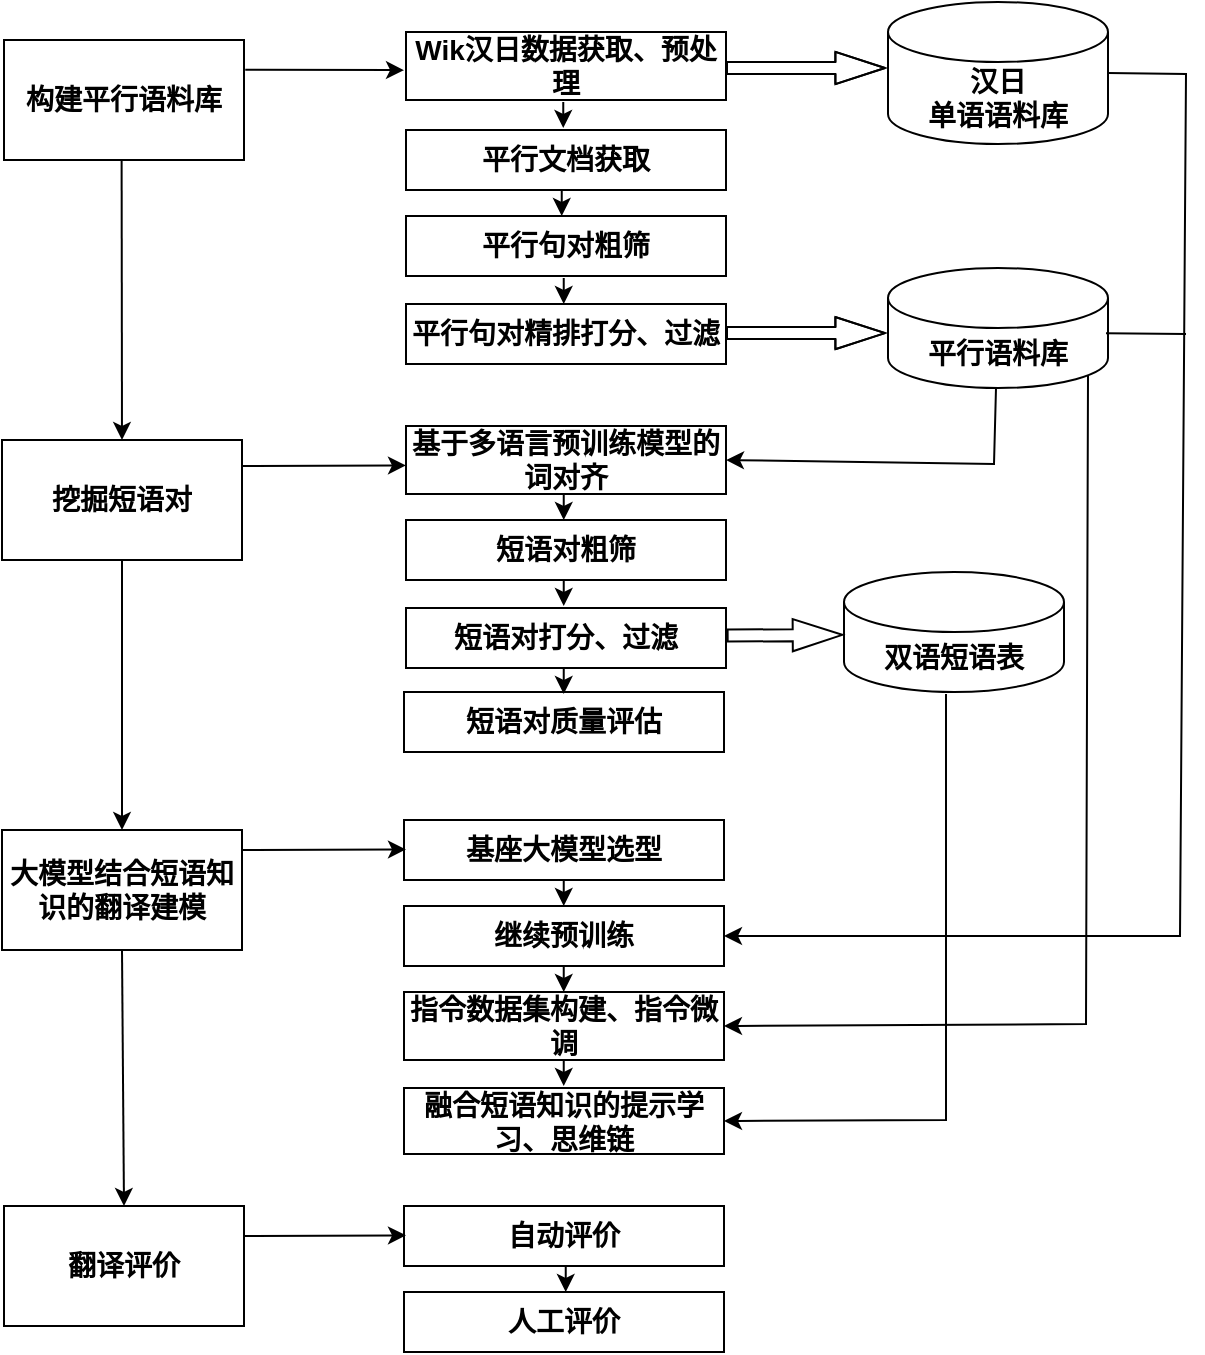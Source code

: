 <mxfile version="24.2.5" type="github">
  <diagram name="第 1 页" id="-u-DV1lfXEBN9TmRHup7">
    <mxGraphModel dx="1386" dy="835" grid="0" gridSize="10" guides="1" tooltips="1" connect="1" arrows="1" fold="1" page="1" pageScale="1" pageWidth="827" pageHeight="1169" math="0" shadow="0">
      <root>
        <mxCell id="0" />
        <mxCell id="1" parent="0" />
        <mxCell id="0YlX4NZNZCxpl2N6hZSD-1" value="&lt;font style=&quot;font-size: 14px;&quot;&gt;&lt;b&gt;平行文档获取&lt;/b&gt;&lt;/font&gt;" style="rounded=0;whiteSpace=wrap;html=1;" parent="1" vertex="1">
          <mxGeometry x="320" y="125" width="160" height="30" as="geometry" />
        </mxCell>
        <mxCell id="0YlX4NZNZCxpl2N6hZSD-2" value="&lt;font style=&quot;font-size: 14px;&quot;&gt;&lt;b&gt;挖掘短语对&lt;/b&gt;&lt;/font&gt;" style="rounded=0;whiteSpace=wrap;html=1;" parent="1" vertex="1">
          <mxGeometry x="118" y="280" width="120" height="60" as="geometry" />
        </mxCell>
        <mxCell id="0YlX4NZNZCxpl2N6hZSD-4" value="&lt;font style=&quot;font-size: 14px;&quot;&gt;&lt;b&gt;大模型结合短语知识的翻译建模&lt;/b&gt;&lt;/font&gt;" style="rounded=0;whiteSpace=wrap;html=1;" parent="1" vertex="1">
          <mxGeometry x="118" y="475" width="120" height="60" as="geometry" />
        </mxCell>
        <mxCell id="0YlX4NZNZCxpl2N6hZSD-5" value="&lt;font style=&quot;font-size: 14px;&quot;&gt;&lt;b&gt;构建平行语料库&lt;/b&gt;&lt;/font&gt;" style="rounded=0;whiteSpace=wrap;html=1;" parent="1" vertex="1">
          <mxGeometry x="119" y="80" width="120" height="60" as="geometry" />
        </mxCell>
        <mxCell id="0YlX4NZNZCxpl2N6hZSD-6" value="&lt;font style=&quot;font-size: 14px;&quot;&gt;&lt;b&gt;平行句对粗筛&lt;/b&gt;&lt;/font&gt;" style="rounded=0;whiteSpace=wrap;html=1;" parent="1" vertex="1">
          <mxGeometry x="320" y="168" width="160" height="30" as="geometry" />
        </mxCell>
        <mxCell id="0YlX4NZNZCxpl2N6hZSD-7" value="&lt;font style=&quot;font-size: 14px;&quot;&gt;&lt;b&gt;平行句对精排打分、过滤&lt;/b&gt;&lt;/font&gt;" style="rounded=0;whiteSpace=wrap;html=1;" parent="1" vertex="1">
          <mxGeometry x="320" y="212" width="160" height="30" as="geometry" />
        </mxCell>
        <mxCell id="0YlX4NZNZCxpl2N6hZSD-8" value="&lt;font style=&quot;font-size: 14px;&quot;&gt;&lt;b&gt;平行语料库&lt;/b&gt;&lt;/font&gt;" style="shape=cylinder3;whiteSpace=wrap;html=1;boundedLbl=1;backgroundOutline=1;size=15;" parent="1" vertex="1">
          <mxGeometry x="561" y="194" width="110" height="60" as="geometry" />
        </mxCell>
        <mxCell id="0YlX4NZNZCxpl2N6hZSD-9" value="&lt;font style=&quot;font-size: 14px;&quot;&gt;&lt;b&gt;Wik汉日数据获取、预处理&lt;/b&gt;&lt;/font&gt;" style="rounded=0;whiteSpace=wrap;html=1;" parent="1" vertex="1">
          <mxGeometry x="320" y="76" width="160" height="34" as="geometry" />
        </mxCell>
        <mxCell id="0YlX4NZNZCxpl2N6hZSD-10" value="&lt;font style=&quot;font-size: 14px;&quot;&gt;&lt;b style=&quot;&quot;&gt;汉日&lt;/b&gt;&lt;/font&gt;&lt;div style=&quot;font-size: 14px;&quot;&gt;&lt;b style=&quot;&quot;&gt;&lt;font style=&quot;font-size: 14px;&quot;&gt;单语语料库&lt;/font&gt;&lt;/b&gt;&lt;/div&gt;" style="shape=cylinder3;whiteSpace=wrap;html=1;boundedLbl=1;backgroundOutline=1;size=15;" parent="1" vertex="1">
          <mxGeometry x="561" y="61" width="110" height="71" as="geometry" />
        </mxCell>
        <mxCell id="0YlX4NZNZCxpl2N6hZSD-11" value="" style="shape=flexArrow;endArrow=classic;html=1;rounded=0;width=6;endWidth=9.091;endSize=7.936;" parent="1" edge="1">
          <mxGeometry width="50" height="50" relative="1" as="geometry">
            <mxPoint x="480" y="94" as="sourcePoint" />
            <mxPoint x="560" y="94" as="targetPoint" />
            <Array as="points">
              <mxPoint x="520" y="94" />
            </Array>
          </mxGeometry>
        </mxCell>
        <mxCell id="0YlX4NZNZCxpl2N6hZSD-12" value="" style="shape=flexArrow;endArrow=classic;html=1;rounded=0;width=6;endWidth=9.091;endSize=7.936;" parent="1" edge="1">
          <mxGeometry width="50" height="50" relative="1" as="geometry">
            <mxPoint x="480" y="226.55" as="sourcePoint" />
            <mxPoint x="560" y="226.55" as="targetPoint" />
            <Array as="points">
              <mxPoint x="520" y="226.55" />
            </Array>
          </mxGeometry>
        </mxCell>
        <mxCell id="0YlX4NZNZCxpl2N6hZSD-13" value="&lt;font style=&quot;font-size: 14px;&quot;&gt;&lt;b&gt;基于多语言预训练模型的词对齐&lt;/b&gt;&lt;/font&gt;" style="rounded=0;whiteSpace=wrap;html=1;" parent="1" vertex="1">
          <mxGeometry x="320" y="273" width="160" height="34" as="geometry" />
        </mxCell>
        <mxCell id="0YlX4NZNZCxpl2N6hZSD-14" value="&lt;font style=&quot;font-size: 14px;&quot;&gt;&lt;b&gt;短语对粗筛&lt;/b&gt;&lt;/font&gt;" style="rounded=0;whiteSpace=wrap;html=1;" parent="1" vertex="1">
          <mxGeometry x="320" y="320" width="160" height="30" as="geometry" />
        </mxCell>
        <mxCell id="0YlX4NZNZCxpl2N6hZSD-15" value="&lt;font style=&quot;font-size: 14px;&quot;&gt;&lt;b&gt;短语对打分、过滤&lt;/b&gt;&lt;/font&gt;" style="rounded=0;whiteSpace=wrap;html=1;" parent="1" vertex="1">
          <mxGeometry x="320" y="364" width="160" height="30" as="geometry" />
        </mxCell>
        <mxCell id="0YlX4NZNZCxpl2N6hZSD-16" value="&lt;font style=&quot;font-size: 14px;&quot;&gt;&lt;b&gt;双语短语表&lt;/b&gt;&lt;/font&gt;" style="shape=cylinder3;whiteSpace=wrap;html=1;boundedLbl=1;backgroundOutline=1;size=15;" parent="1" vertex="1">
          <mxGeometry x="539" y="346" width="110" height="60" as="geometry" />
        </mxCell>
        <mxCell id="0YlX4NZNZCxpl2N6hZSD-17" value="" style="shape=flexArrow;endArrow=classic;html=1;rounded=0;width=6;endWidth=9.091;endSize=7.936;exitX=1.002;exitY=0.46;exitDx=0;exitDy=0;exitPerimeter=0;entryX=-0.003;entryY=0.524;entryDx=0;entryDy=0;entryPerimeter=0;" parent="1" source="0YlX4NZNZCxpl2N6hZSD-15" target="0YlX4NZNZCxpl2N6hZSD-16" edge="1">
          <mxGeometry width="50" height="50" relative="1" as="geometry">
            <mxPoint x="480" y="380" as="sourcePoint" />
            <mxPoint x="542" y="378.55" as="targetPoint" />
            <Array as="points" />
          </mxGeometry>
        </mxCell>
        <mxCell id="0YlX4NZNZCxpl2N6hZSD-26" value="&lt;font style=&quot;font-size: 14px;&quot;&gt;&lt;b&gt;指令数据集构建、指令微调&lt;/b&gt;&lt;/font&gt;" style="rounded=0;whiteSpace=wrap;html=1;" parent="1" vertex="1">
          <mxGeometry x="319" y="556" width="160" height="34" as="geometry" />
        </mxCell>
        <mxCell id="0YlX4NZNZCxpl2N6hZSD-27" value="&lt;font style=&quot;font-size: 14px;&quot;&gt;&lt;b&gt;融合短语知识的提示学习、思维链&lt;/b&gt;&lt;/font&gt;" style="rounded=0;whiteSpace=wrap;html=1;" parent="1" vertex="1">
          <mxGeometry x="319" y="604" width="160" height="33" as="geometry" />
        </mxCell>
        <mxCell id="0YlX4NZNZCxpl2N6hZSD-28" value="&lt;font style=&quot;font-size: 14px;&quot;&gt;&lt;b&gt;基座大模型选型&lt;/b&gt;&lt;/font&gt;" style="rounded=0;whiteSpace=wrap;html=1;" parent="1" vertex="1">
          <mxGeometry x="319" y="470" width="160" height="30" as="geometry" />
        </mxCell>
        <mxCell id="0YlX4NZNZCxpl2N6hZSD-29" value="&lt;font style=&quot;font-size: 14px;&quot;&gt;&lt;b&gt;继续预训练&lt;/b&gt;&lt;/font&gt;" style="rounded=0;whiteSpace=wrap;html=1;" parent="1" vertex="1">
          <mxGeometry x="319" y="513" width="160" height="30" as="geometry" />
        </mxCell>
        <mxCell id="0YlX4NZNZCxpl2N6hZSD-31" value="&lt;font style=&quot;font-size: 14px;&quot;&gt;&lt;b&gt;翻译评价&lt;/b&gt;&lt;/font&gt;" style="rounded=0;whiteSpace=wrap;html=1;" parent="1" vertex="1">
          <mxGeometry x="119" y="663" width="120" height="60" as="geometry" />
        </mxCell>
        <mxCell id="0YlX4NZNZCxpl2N6hZSD-32" value="&lt;font style=&quot;font-size: 14px;&quot;&gt;&lt;b&gt;短语对质量评估&lt;/b&gt;&lt;/font&gt;" style="rounded=0;whiteSpace=wrap;html=1;" parent="1" vertex="1">
          <mxGeometry x="319" y="406" width="160" height="30" as="geometry" />
        </mxCell>
        <mxCell id="0YlX4NZNZCxpl2N6hZSD-33" value="&lt;font style=&quot;font-size: 14px;&quot;&gt;&lt;b&gt;人工评价&lt;/b&gt;&lt;/font&gt;" style="rounded=0;whiteSpace=wrap;html=1;" parent="1" vertex="1">
          <mxGeometry x="319" y="706" width="160" height="30" as="geometry" />
        </mxCell>
        <mxCell id="0YlX4NZNZCxpl2N6hZSD-34" value="&lt;font style=&quot;font-size: 14px;&quot;&gt;&lt;b&gt;自动评价&lt;/b&gt;&lt;/font&gt;" style="rounded=0;whiteSpace=wrap;html=1;" parent="1" vertex="1">
          <mxGeometry x="319" y="663" width="160" height="30" as="geometry" />
        </mxCell>
        <mxCell id="0YlX4NZNZCxpl2N6hZSD-40" value="" style="endArrow=classic;html=1;rounded=0;entryX=-0.004;entryY=0.673;entryDx=0;entryDy=0;entryPerimeter=0;" parent="1" edge="1">
          <mxGeometry width="50" height="50" relative="1" as="geometry">
            <mxPoint x="239.64" y="94.88" as="sourcePoint" />
            <mxPoint x="319" y="95.07" as="targetPoint" />
          </mxGeometry>
        </mxCell>
        <mxCell id="0YlX4NZNZCxpl2N6hZSD-41" value="" style="endArrow=classic;html=1;rounded=0;entryX=-0.004;entryY=0.673;entryDx=0;entryDy=0;entryPerimeter=0;exitX=1.004;exitY=0.217;exitDx=0;exitDy=0;exitPerimeter=0;" parent="1" source="0YlX4NZNZCxpl2N6hZSD-2" edge="1">
          <mxGeometry width="50" height="50" relative="1" as="geometry">
            <mxPoint x="240" y="293" as="sourcePoint" />
            <mxPoint x="320" y="292.71" as="targetPoint" />
          </mxGeometry>
        </mxCell>
        <mxCell id="0YlX4NZNZCxpl2N6hZSD-42" value="" style="endArrow=classic;html=1;rounded=0;entryX=-0.004;entryY=0.673;entryDx=0;entryDy=0;entryPerimeter=0;exitX=1.004;exitY=0.217;exitDx=0;exitDy=0;exitPerimeter=0;" parent="1" edge="1">
          <mxGeometry width="50" height="50" relative="1" as="geometry">
            <mxPoint x="238" y="485" as="sourcePoint" />
            <mxPoint x="320" y="484.71" as="targetPoint" />
          </mxGeometry>
        </mxCell>
        <mxCell id="0YlX4NZNZCxpl2N6hZSD-43" value="" style="endArrow=classic;html=1;rounded=0;entryX=-0.004;entryY=0.673;entryDx=0;entryDy=0;entryPerimeter=0;" parent="1" edge="1">
          <mxGeometry width="50" height="50" relative="1" as="geometry">
            <mxPoint x="239" y="678" as="sourcePoint" />
            <mxPoint x="320" y="677.68" as="targetPoint" />
          </mxGeometry>
        </mxCell>
        <mxCell id="0YlX4NZNZCxpl2N6hZSD-44" value="" style="endArrow=classic;html=1;rounded=0;" parent="1" edge="1">
          <mxGeometry width="50" height="50" relative="1" as="geometry">
            <mxPoint x="398.87" y="394" as="sourcePoint" />
            <mxPoint x="398.87" y="407" as="targetPoint" />
          </mxGeometry>
        </mxCell>
        <mxCell id="0YlX4NZNZCxpl2N6hZSD-45" value="" style="endArrow=classic;html=1;rounded=0;" parent="1" edge="1">
          <mxGeometry width="50" height="50" relative="1" as="geometry">
            <mxPoint x="398.63" y="111" as="sourcePoint" />
            <mxPoint x="398.63" y="124" as="targetPoint" />
          </mxGeometry>
        </mxCell>
        <mxCell id="0YlX4NZNZCxpl2N6hZSD-46" value="" style="endArrow=classic;html=1;rounded=0;" parent="1" edge="1">
          <mxGeometry width="50" height="50" relative="1" as="geometry">
            <mxPoint x="398.87" y="199" as="sourcePoint" />
            <mxPoint x="398.87" y="212" as="targetPoint" />
          </mxGeometry>
        </mxCell>
        <mxCell id="0YlX4NZNZCxpl2N6hZSD-47" value="" style="endArrow=classic;html=1;rounded=0;" parent="1" edge="1">
          <mxGeometry width="50" height="50" relative="1" as="geometry">
            <mxPoint x="397.87" y="155" as="sourcePoint" />
            <mxPoint x="397.87" y="168" as="targetPoint" />
          </mxGeometry>
        </mxCell>
        <mxCell id="0YlX4NZNZCxpl2N6hZSD-48" value="" style="endArrow=classic;html=1;rounded=0;" parent="1" edge="1">
          <mxGeometry width="50" height="50" relative="1" as="geometry">
            <mxPoint x="398.87" y="307" as="sourcePoint" />
            <mxPoint x="398.87" y="320" as="targetPoint" />
          </mxGeometry>
        </mxCell>
        <mxCell id="0YlX4NZNZCxpl2N6hZSD-49" value="" style="endArrow=classic;html=1;rounded=0;" parent="1" edge="1">
          <mxGeometry width="50" height="50" relative="1" as="geometry">
            <mxPoint x="398.87" y="350" as="sourcePoint" />
            <mxPoint x="398.87" y="363" as="targetPoint" />
          </mxGeometry>
        </mxCell>
        <mxCell id="0YlX4NZNZCxpl2N6hZSD-50" value="" style="endArrow=classic;html=1;rounded=0;" parent="1" edge="1">
          <mxGeometry width="50" height="50" relative="1" as="geometry">
            <mxPoint x="399.87" y="693" as="sourcePoint" />
            <mxPoint x="399.87" y="706" as="targetPoint" />
          </mxGeometry>
        </mxCell>
        <mxCell id="0YlX4NZNZCxpl2N6hZSD-51" value="" style="endArrow=classic;html=1;rounded=0;" parent="1" edge="1">
          <mxGeometry width="50" height="50" relative="1" as="geometry">
            <mxPoint x="398.87" y="543" as="sourcePoint" />
            <mxPoint x="398.87" y="556" as="targetPoint" />
          </mxGeometry>
        </mxCell>
        <mxCell id="0YlX4NZNZCxpl2N6hZSD-52" value="" style="endArrow=classic;html=1;rounded=0;" parent="1" edge="1">
          <mxGeometry width="50" height="50" relative="1" as="geometry">
            <mxPoint x="398.87" y="500" as="sourcePoint" />
            <mxPoint x="398.87" y="513" as="targetPoint" />
          </mxGeometry>
        </mxCell>
        <mxCell id="0YlX4NZNZCxpl2N6hZSD-53" value="" style="endArrow=classic;html=1;rounded=0;" parent="1" edge="1">
          <mxGeometry width="50" height="50" relative="1" as="geometry">
            <mxPoint x="398.87" y="590" as="sourcePoint" />
            <mxPoint x="398.87" y="603" as="targetPoint" />
          </mxGeometry>
        </mxCell>
        <mxCell id="0YlX4NZNZCxpl2N6hZSD-55" value="" style="endArrow=classic;html=1;rounded=0;exitX=0.5;exitY=1;exitDx=0;exitDy=0;entryX=0.5;entryY=0;entryDx=0;entryDy=0;" parent="1" source="0YlX4NZNZCxpl2N6hZSD-2" target="0YlX4NZNZCxpl2N6hZSD-4" edge="1">
          <mxGeometry width="50" height="50" relative="1" as="geometry">
            <mxPoint x="280" y="320" as="sourcePoint" />
            <mxPoint x="283" y="413" as="targetPoint" />
          </mxGeometry>
        </mxCell>
        <mxCell id="0YlX4NZNZCxpl2N6hZSD-56" value="" style="endArrow=classic;html=1;rounded=0;exitX=0.5;exitY=1;exitDx=0;exitDy=0;entryX=0.5;entryY=0;entryDx=0;entryDy=0;" parent="1" source="0YlX4NZNZCxpl2N6hZSD-4" target="0YlX4NZNZCxpl2N6hZSD-31" edge="1">
          <mxGeometry width="50" height="50" relative="1" as="geometry">
            <mxPoint x="178.81" y="540" as="sourcePoint" />
            <mxPoint x="178.81" y="675" as="targetPoint" />
          </mxGeometry>
        </mxCell>
        <mxCell id="0YlX4NZNZCxpl2N6hZSD-57" value="" style="endArrow=classic;html=1;rounded=0;exitX=0.5;exitY=1;exitDx=0;exitDy=0;entryX=0.5;entryY=0;entryDx=0;entryDy=0;" parent="1" target="0YlX4NZNZCxpl2N6hZSD-2" edge="1">
          <mxGeometry width="50" height="50" relative="1" as="geometry">
            <mxPoint x="177.81" y="140" as="sourcePoint" />
            <mxPoint x="177.81" y="275" as="targetPoint" />
          </mxGeometry>
        </mxCell>
        <mxCell id="0YlX4NZNZCxpl2N6hZSD-58" value="" style="endArrow=classic;html=1;rounded=0;entryX=1;entryY=0.5;entryDx=0;entryDy=0;" parent="1" target="0YlX4NZNZCxpl2N6hZSD-13" edge="1">
          <mxGeometry width="50" height="50" relative="1" as="geometry">
            <mxPoint x="615" y="254" as="sourcePoint" />
            <mxPoint x="615.63" y="394" as="targetPoint" />
            <Array as="points">
              <mxPoint x="614" y="292" />
            </Array>
          </mxGeometry>
        </mxCell>
        <mxCell id="0YlX4NZNZCxpl2N6hZSD-59" value="" style="endArrow=classic;html=1;rounded=0;entryX=1;entryY=0.5;entryDx=0;entryDy=0;" parent="1" target="0YlX4NZNZCxpl2N6hZSD-27" edge="1">
          <mxGeometry width="50" height="50" relative="1" as="geometry">
            <mxPoint x="590" y="407" as="sourcePoint" />
            <mxPoint x="480" y="570" as="targetPoint" />
            <Array as="points">
              <mxPoint x="590" y="620" />
            </Array>
          </mxGeometry>
        </mxCell>
        <mxCell id="0YlX4NZNZCxpl2N6hZSD-60" value="" style="endArrow=classic;html=1;rounded=0;entryX=1;entryY=0.5;entryDx=0;entryDy=0;exitX=1;exitY=0.5;exitDx=0;exitDy=0;exitPerimeter=0;" parent="1" source="0YlX4NZNZCxpl2N6hZSD-10" target="0YlX4NZNZCxpl2N6hZSD-29" edge="1">
          <mxGeometry width="50" height="50" relative="1" as="geometry">
            <mxPoint x="615" y="320" as="sourcePoint" />
            <mxPoint x="480" y="483" as="targetPoint" />
            <Array as="points">
              <mxPoint x="710" y="97" />
              <mxPoint x="707" y="528" />
            </Array>
          </mxGeometry>
        </mxCell>
        <mxCell id="0YlX4NZNZCxpl2N6hZSD-61" value="" style="endArrow=none;html=1;rounded=0;entryX=1;entryY=0;entryDx=0;entryDy=37.5;entryPerimeter=0;" parent="1" edge="1">
          <mxGeometry width="50" height="50" relative="1" as="geometry">
            <mxPoint x="710" y="227" as="sourcePoint" />
            <mxPoint x="670" y="226.57" as="targetPoint" />
          </mxGeometry>
        </mxCell>
        <mxCell id="0YlX4NZNZCxpl2N6hZSD-62" value="" style="endArrow=classic;html=1;rounded=0;entryX=1;entryY=0.5;entryDx=0;entryDy=0;labelBorderColor=none;" parent="1" target="0YlX4NZNZCxpl2N6hZSD-26" edge="1">
          <mxGeometry width="50" height="50" relative="1" as="geometry">
            <mxPoint x="661" y="248" as="sourcePoint" />
            <mxPoint x="480" y="530" as="targetPoint" />
            <Array as="points">
              <mxPoint x="660" y="572" />
            </Array>
          </mxGeometry>
        </mxCell>
      </root>
    </mxGraphModel>
  </diagram>
</mxfile>
